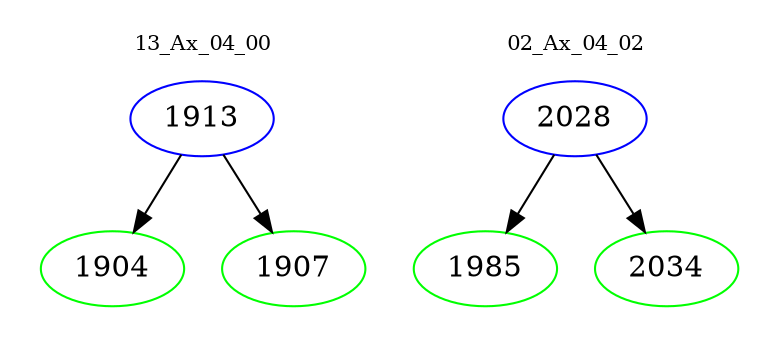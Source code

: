 digraph{
subgraph cluster_0 {
color = white
label = "13_Ax_04_00";
fontsize=10;
T0_1913 [label="1913", color="blue"]
T0_1913 -> T0_1904 [color="black"]
T0_1904 [label="1904", color="green"]
T0_1913 -> T0_1907 [color="black"]
T0_1907 [label="1907", color="green"]
}
subgraph cluster_1 {
color = white
label = "02_Ax_04_02";
fontsize=10;
T1_2028 [label="2028", color="blue"]
T1_2028 -> T1_1985 [color="black"]
T1_1985 [label="1985", color="green"]
T1_2028 -> T1_2034 [color="black"]
T1_2034 [label="2034", color="green"]
}
}
